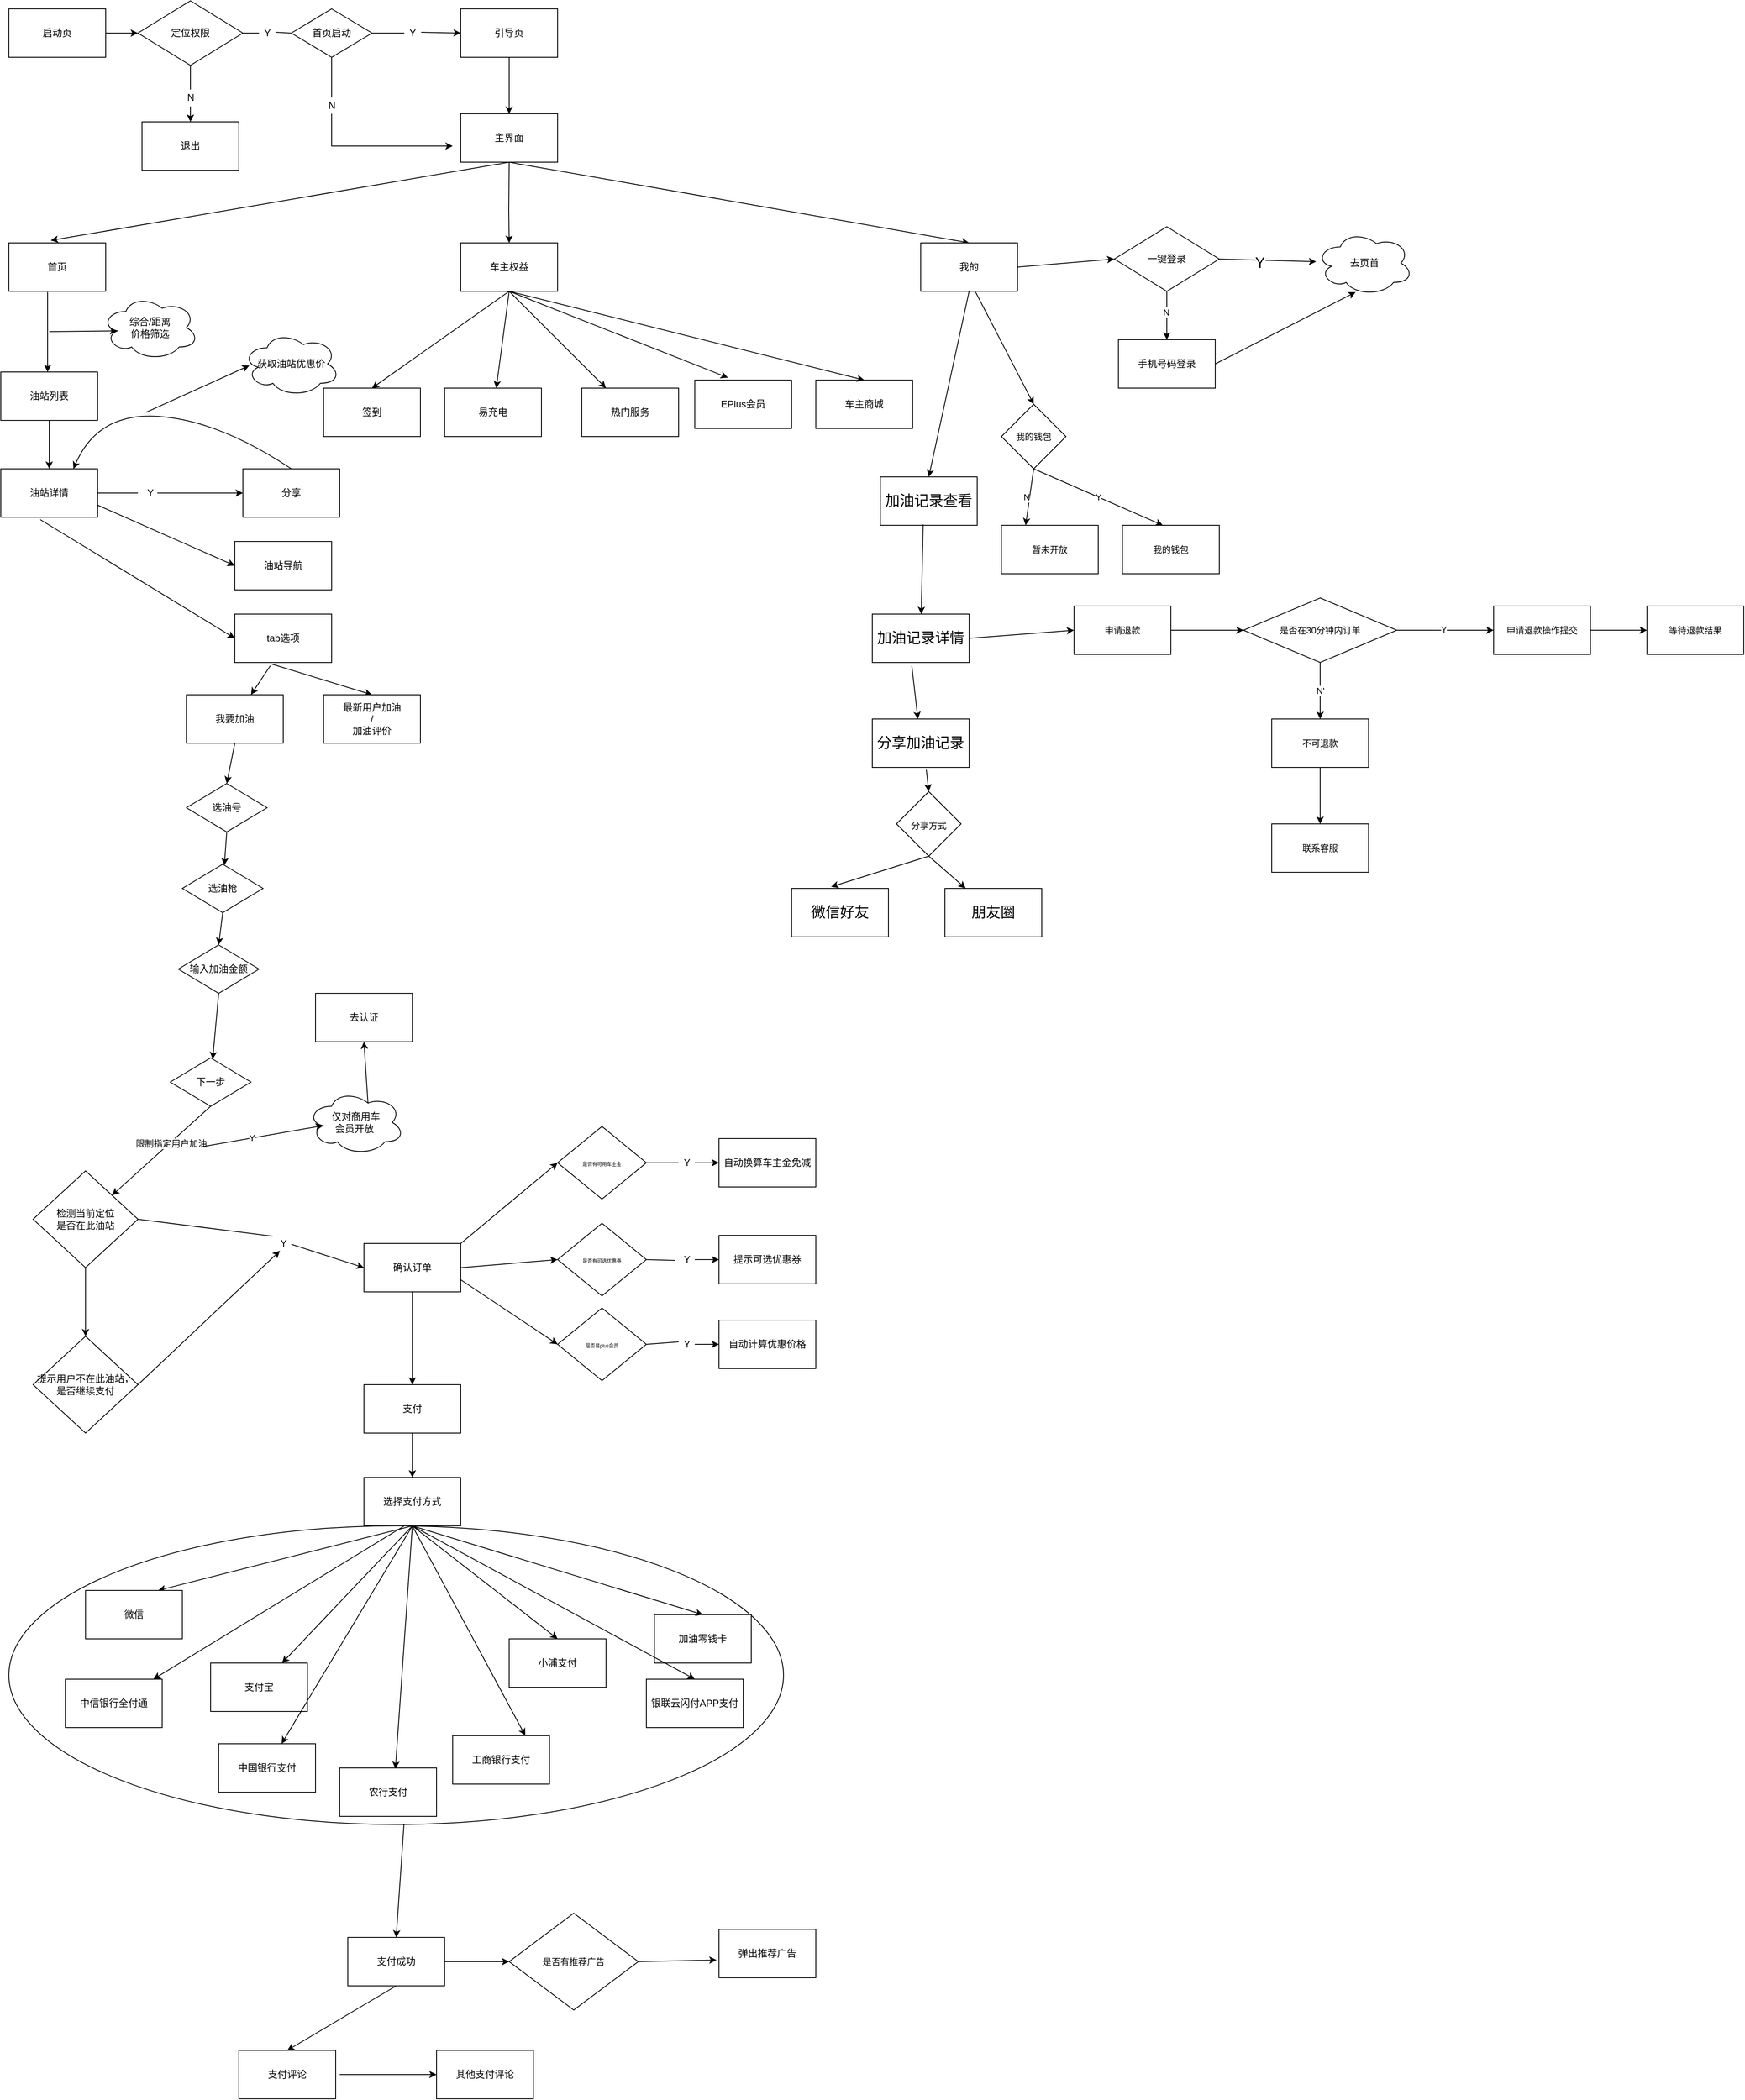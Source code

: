 <mxfile version="16.1.0" type="github">
  <diagram name="Page-1" id="74e2e168-ea6b-b213-b513-2b3c1d86103e">
    <mxGraphModel dx="2526" dy="786" grid="1" gridSize="10" guides="1" tooltips="1" connect="1" arrows="1" fold="1" page="1" pageScale="1" pageWidth="1100" pageHeight="850" background="none" math="0" shadow="0">
      <root>
        <mxCell id="0" />
        <mxCell id="1" parent="0" />
        <mxCell id="fMjQiQRAMIRR55F06jDx-43" value="" style="ellipse;whiteSpace=wrap;html=1;" vertex="1" parent="1">
          <mxGeometry x="-1080" y="1910" width="960" height="370" as="geometry" />
        </mxCell>
        <mxCell id="TzPy7AYL4UuAphbqVqQZ-1" value="&lt;font style=&quot;vertical-align: inherit&quot;&gt;&lt;font style=&quot;vertical-align: inherit&quot;&gt;启动页&lt;/font&gt;&lt;/font&gt;" style="rounded=0;whiteSpace=wrap;html=1;" parent="1" vertex="1">
          <mxGeometry x="-1080" y="30" width="120" height="60" as="geometry" />
        </mxCell>
        <mxCell id="TzPy7AYL4UuAphbqVqQZ-2" value="&lt;font style=&quot;vertical-align: inherit&quot;&gt;&lt;font style=&quot;vertical-align: inherit&quot;&gt;引导页&lt;/font&gt;&lt;/font&gt;" style="rounded=0;whiteSpace=wrap;html=1;" parent="1" vertex="1">
          <mxGeometry x="-520" y="30" width="120" height="60" as="geometry" />
        </mxCell>
        <mxCell id="TzPy7AYL4UuAphbqVqQZ-10" value="定位权限" style="rhombus;whiteSpace=wrap;html=1;" parent="1" vertex="1">
          <mxGeometry x="-920" y="20" width="130" height="80" as="geometry" />
        </mxCell>
        <mxCell id="TzPy7AYL4UuAphbqVqQZ-20" value="" style="endArrow=classic;html=1;rounded=0;exitX=0.5;exitY=1.05;exitDx=0;exitDy=0;exitPerimeter=0;" parent="1" source="TzPy7AYL4UuAphbqVqQZ-49" target="TzPy7AYL4UuAphbqVqQZ-22" edge="1">
          <mxGeometry width="50" height="50" relative="1" as="geometry">
            <mxPoint x="-920" y="170" as="sourcePoint" />
            <mxPoint x="69.5" y="320" as="targetPoint" />
            <Array as="points" />
          </mxGeometry>
        </mxCell>
        <mxCell id="TzPy7AYL4UuAphbqVqQZ-22" value="退出" style="rounded=0;whiteSpace=wrap;html=1;" parent="1" vertex="1">
          <mxGeometry x="-915" y="170" width="120" height="60" as="geometry" />
        </mxCell>
        <mxCell id="TzPy7AYL4UuAphbqVqQZ-29" value="" style="endArrow=classic;html=1;rounded=0;startArrow=none;exitX=1.05;exitY=0.45;exitDx=0;exitDy=0;exitPerimeter=0;entryX=0;entryY=0.5;entryDx=0;entryDy=0;" parent="1" source="TzPy7AYL4UuAphbqVqQZ-27" target="TzPy7AYL4UuAphbqVqQZ-2" edge="1">
          <mxGeometry width="50" height="50" relative="1" as="geometry">
            <mxPoint x="-410" y="60" as="sourcePoint" />
            <mxPoint x="-450" y="59" as="targetPoint" />
          </mxGeometry>
        </mxCell>
        <mxCell id="TzPy7AYL4UuAphbqVqQZ-39" value="" style="endArrow=classic;html=1;rounded=0;entryX=0;entryY=0.5;entryDx=0;entryDy=0;exitX=1;exitY=0.5;exitDx=0;exitDy=0;" parent="1" source="TzPy7AYL4UuAphbqVqQZ-1" target="TzPy7AYL4UuAphbqVqQZ-10" edge="1">
          <mxGeometry width="50" height="50" relative="1" as="geometry">
            <mxPoint x="-970" y="220" as="sourcePoint" />
            <mxPoint x="-920" y="170" as="targetPoint" />
          </mxGeometry>
        </mxCell>
        <mxCell id="TzPy7AYL4UuAphbqVqQZ-27" value="Y" style="text;html=1;align=center;verticalAlign=middle;resizable=0;points=[];autosize=1;strokeColor=none;fillColor=none;" parent="1" vertex="1">
          <mxGeometry x="-590" y="50" width="20" height="20" as="geometry" />
        </mxCell>
        <mxCell id="TzPy7AYL4UuAphbqVqQZ-44" value="Y" style="text;html=1;align=center;verticalAlign=middle;resizable=0;points=[];autosize=1;strokeColor=none;fillColor=none;" parent="1" vertex="1">
          <mxGeometry x="-770" y="50" width="20" height="20" as="geometry" />
        </mxCell>
        <mxCell id="TzPy7AYL4UuAphbqVqQZ-45" value="" style="endArrow=none;html=1;rounded=0;exitX=1;exitY=0.5;exitDx=0;exitDy=0;entryX=0;entryY=0.5;entryDx=0;entryDy=0;entryPerimeter=0;" parent="1" source="TzPy7AYL4UuAphbqVqQZ-10" target="TzPy7AYL4UuAphbqVqQZ-44" edge="1">
          <mxGeometry width="50" height="50" relative="1" as="geometry">
            <mxPoint x="-710" y="210" as="sourcePoint" />
            <mxPoint x="-660" y="160" as="targetPoint" />
          </mxGeometry>
        </mxCell>
        <mxCell id="TzPy7AYL4UuAphbqVqQZ-46" value="" style="endArrow=none;html=1;rounded=0;exitX=1;exitY=0.5;exitDx=0;exitDy=0;" parent="1" source="TzPy7AYL4UuAphbqVqQZ-23" edge="1">
          <mxGeometry width="50" height="50" relative="1" as="geometry">
            <mxPoint x="-550" y="240" as="sourcePoint" />
            <mxPoint x="-590" y="60" as="targetPoint" />
          </mxGeometry>
        </mxCell>
        <mxCell id="TzPy7AYL4UuAphbqVqQZ-23" value="首页启动" style="rhombus;whiteSpace=wrap;html=1;" parent="1" vertex="1">
          <mxGeometry x="-730" y="30" width="100" height="60" as="geometry" />
        </mxCell>
        <mxCell id="TzPy7AYL4UuAphbqVqQZ-47" value="" style="endArrow=none;html=1;rounded=0;startArrow=none;exitX=1.05;exitY=0.45;exitDx=0;exitDy=0;exitPerimeter=0;entryX=0;entryY=0.5;entryDx=0;entryDy=0;" parent="1" source="TzPy7AYL4UuAphbqVqQZ-44" target="TzPy7AYL4UuAphbqVqQZ-23" edge="1">
          <mxGeometry width="50" height="50" relative="1" as="geometry">
            <mxPoint x="-729" y="59" as="sourcePoint" />
            <mxPoint x="-650" y="60" as="targetPoint" />
          </mxGeometry>
        </mxCell>
        <mxCell id="TzPy7AYL4UuAphbqVqQZ-49" value="N" style="text;html=1;align=center;verticalAlign=middle;resizable=0;points=[];autosize=1;strokeColor=none;fillColor=none;" parent="1" vertex="1">
          <mxGeometry x="-865" y="130" width="20" height="20" as="geometry" />
        </mxCell>
        <mxCell id="TzPy7AYL4UuAphbqVqQZ-50" value="" style="endArrow=none;html=1;rounded=0;entryX=0.5;entryY=1;entryDx=0;entryDy=0;" parent="1" target="TzPy7AYL4UuAphbqVqQZ-10" edge="1">
          <mxGeometry width="50" height="50" relative="1" as="geometry">
            <mxPoint x="-855" y="130" as="sourcePoint" />
            <mxPoint x="-690" y="120" as="targetPoint" />
          </mxGeometry>
        </mxCell>
        <mxCell id="TzPy7AYL4UuAphbqVqQZ-52" value="主界面" style="rounded=0;whiteSpace=wrap;html=1;" parent="1" vertex="1">
          <mxGeometry x="-520" y="160" width="120" height="60" as="geometry" />
        </mxCell>
        <mxCell id="TzPy7AYL4UuAphbqVqQZ-53" value="" style="endArrow=classic;html=1;rounded=0;exitX=0.5;exitY=1;exitDx=0;exitDy=0;entryX=0.5;entryY=0;entryDx=0;entryDy=0;" parent="1" source="TzPy7AYL4UuAphbqVqQZ-2" target="TzPy7AYL4UuAphbqVqQZ-52" edge="1">
          <mxGeometry width="50" height="50" relative="1" as="geometry">
            <mxPoint x="-280" y="150" as="sourcePoint" />
            <mxPoint x="-230" y="100" as="targetPoint" />
          </mxGeometry>
        </mxCell>
        <mxCell id="TzPy7AYL4UuAphbqVqQZ-57" value="" style="endArrow=classic;html=1;rounded=0;entryX=0.5;entryY=0;entryDx=0;entryDy=0;exitX=0.5;exitY=1;exitDx=0;exitDy=0;" parent="1" source="TzPy7AYL4UuAphbqVqQZ-52" target="TzPy7AYL4UuAphbqVqQZ-62" edge="1">
          <mxGeometry width="50" height="50" relative="1" as="geometry">
            <mxPoint x="-460" y="240" as="sourcePoint" />
            <mxPoint x="-400" y="320" as="targetPoint" />
          </mxGeometry>
        </mxCell>
        <mxCell id="TzPy7AYL4UuAphbqVqQZ-58" value="" style="endArrow=classic;html=1;rounded=0;entryX=0.5;entryY=0;entryDx=0;entryDy=0;" parent="1" target="TzPy7AYL4UuAphbqVqQZ-61" edge="1">
          <mxGeometry width="50" height="50" relative="1" as="geometry">
            <mxPoint x="-460" y="220" as="sourcePoint" />
            <mxPoint x="-460.5" y="320" as="targetPoint" />
            <Array as="points">
              <mxPoint x="-460.5" y="280" />
            </Array>
          </mxGeometry>
        </mxCell>
        <mxCell id="TzPy7AYL4UuAphbqVqQZ-59" value="" style="endArrow=classic;html=1;rounded=0;exitX=0.5;exitY=1;exitDx=0;exitDy=0;entryX=0.433;entryY=-0.05;entryDx=0;entryDy=0;entryPerimeter=0;" parent="1" source="TzPy7AYL4UuAphbqVqQZ-52" target="TzPy7AYL4UuAphbqVqQZ-60" edge="1">
          <mxGeometry width="50" height="50" relative="1" as="geometry">
            <mxPoint x="-410" y="210" as="sourcePoint" />
            <mxPoint x="-520" y="320" as="targetPoint" />
          </mxGeometry>
        </mxCell>
        <mxCell id="TzPy7AYL4UuAphbqVqQZ-60" value="首页" style="rounded=0;whiteSpace=wrap;html=1;" parent="1" vertex="1">
          <mxGeometry x="-1080" y="320" width="120" height="60" as="geometry" />
        </mxCell>
        <mxCell id="TzPy7AYL4UuAphbqVqQZ-61" value="车主权益" style="rounded=0;whiteSpace=wrap;html=1;" parent="1" vertex="1">
          <mxGeometry x="-520" y="320" width="120" height="60" as="geometry" />
        </mxCell>
        <mxCell id="TzPy7AYL4UuAphbqVqQZ-62" value="我的" style="rounded=0;whiteSpace=wrap;html=1;" parent="1" vertex="1">
          <mxGeometry x="50" y="320" width="120" height="60" as="geometry" />
        </mxCell>
        <mxCell id="TzPy7AYL4UuAphbqVqQZ-64" value="" style="endArrow=classic;html=1;rounded=0;exitX=0.5;exitY=1;exitDx=0;exitDy=0;startArrow=none;" parent="1" source="TzPy7AYL4UuAphbqVqQZ-65" edge="1">
          <mxGeometry width="50" height="50" relative="1" as="geometry">
            <mxPoint x="-650" y="200" as="sourcePoint" />
            <mxPoint x="-530" y="200" as="targetPoint" />
            <Array as="points">
              <mxPoint x="-680" y="200" />
            </Array>
          </mxGeometry>
        </mxCell>
        <mxCell id="TzPy7AYL4UuAphbqVqQZ-65" value="N" style="text;html=1;align=center;verticalAlign=middle;resizable=0;points=[];autosize=1;strokeColor=none;fillColor=none;" parent="1" vertex="1">
          <mxGeometry x="-690" y="140" width="20" height="20" as="geometry" />
        </mxCell>
        <mxCell id="TzPy7AYL4UuAphbqVqQZ-67" value="" style="endArrow=none;html=1;rounded=0;exitX=0.5;exitY=1;exitDx=0;exitDy=0;" parent="1" source="TzPy7AYL4UuAphbqVqQZ-23" edge="1">
          <mxGeometry width="50" height="50" relative="1" as="geometry">
            <mxPoint x="-680" y="90" as="sourcePoint" />
            <mxPoint x="-680" y="140" as="targetPoint" />
            <Array as="points" />
          </mxGeometry>
        </mxCell>
        <mxCell id="MTaYHc9d6E_w-VhPbMXi-15" value="一键登录" style="rhombus;whiteSpace=wrap;html=1;" parent="1" vertex="1">
          <mxGeometry x="290" y="300" width="130" height="80" as="geometry" />
        </mxCell>
        <mxCell id="MTaYHc9d6E_w-VhPbMXi-18" value="" style="endArrow=classic;html=1;rounded=0;exitX=1;exitY=0.5;exitDx=0;exitDy=0;entryX=0;entryY=0.5;entryDx=0;entryDy=0;" parent="1" source="TzPy7AYL4UuAphbqVqQZ-62" target="MTaYHc9d6E_w-VhPbMXi-15" edge="1">
          <mxGeometry width="50" height="50" relative="1" as="geometry">
            <mxPoint x="120" y="450" as="sourcePoint" />
            <mxPoint x="170" y="400" as="targetPoint" />
          </mxGeometry>
        </mxCell>
        <mxCell id="MTaYHc9d6E_w-VhPbMXi-21" value="去页首" style="ellipse;shape=cloud;whiteSpace=wrap;html=1;" parent="1" vertex="1">
          <mxGeometry x="540" y="305" width="120" height="80" as="geometry" />
        </mxCell>
        <mxCell id="MTaYHc9d6E_w-VhPbMXi-23" value="手机号码登录" style="rounded=0;whiteSpace=wrap;html=1;" parent="1" vertex="1">
          <mxGeometry x="295" y="440" width="120" height="60" as="geometry" />
        </mxCell>
        <mxCell id="eYpvQMOPuGCcLAQW_gBX-1" value="" style="endArrow=classic;html=1;rounded=0;exitX=0.4;exitY=1.017;exitDx=0;exitDy=0;exitPerimeter=0;" parent="1" source="TzPy7AYL4UuAphbqVqQZ-60" edge="1">
          <mxGeometry width="50" height="50" relative="1" as="geometry">
            <mxPoint x="-1020" y="460" as="sourcePoint" />
            <mxPoint x="-1032" y="480" as="targetPoint" />
          </mxGeometry>
        </mxCell>
        <mxCell id="eYpvQMOPuGCcLAQW_gBX-2" value="油站列表" style="rounded=0;whiteSpace=wrap;html=1;" parent="1" vertex="1">
          <mxGeometry x="-1090" y="480" width="120" height="60" as="geometry" />
        </mxCell>
        <mxCell id="eYpvQMOPuGCcLAQW_gBX-3" value="" style="endArrow=classic;html=1;rounded=0;entryX=0.16;entryY=0.55;entryDx=0;entryDy=0;entryPerimeter=0;" parent="1" target="eYpvQMOPuGCcLAQW_gBX-4" edge="1">
          <mxGeometry width="50" height="50" relative="1" as="geometry">
            <mxPoint x="-1030" y="430" as="sourcePoint" />
            <mxPoint x="-960" y="430" as="targetPoint" />
          </mxGeometry>
        </mxCell>
        <mxCell id="eYpvQMOPuGCcLAQW_gBX-4" value="综合/距离&lt;br&gt;价格筛选" style="ellipse;shape=cloud;whiteSpace=wrap;html=1;" parent="1" vertex="1">
          <mxGeometry x="-965" y="385" width="120" height="80" as="geometry" />
        </mxCell>
        <mxCell id="eYpvQMOPuGCcLAQW_gBX-5" value="油站详情" style="rounded=0;whiteSpace=wrap;html=1;" parent="1" vertex="1">
          <mxGeometry x="-1090" y="600" width="120" height="60" as="geometry" />
        </mxCell>
        <mxCell id="eYpvQMOPuGCcLAQW_gBX-6" value="" style="endArrow=classic;html=1;rounded=0;exitX=0.5;exitY=1;exitDx=0;exitDy=0;" parent="1" source="eYpvQMOPuGCcLAQW_gBX-2" target="eYpvQMOPuGCcLAQW_gBX-5" edge="1">
          <mxGeometry width="50" height="50" relative="1" as="geometry">
            <mxPoint x="-820" y="580" as="sourcePoint" />
            <mxPoint x="-770" y="530" as="targetPoint" />
          </mxGeometry>
        </mxCell>
        <mxCell id="eYpvQMOPuGCcLAQW_gBX-8" value="分享" style="rounded=0;whiteSpace=wrap;html=1;" parent="1" vertex="1">
          <mxGeometry x="-790" y="600" width="120" height="60" as="geometry" />
        </mxCell>
        <mxCell id="eYpvQMOPuGCcLAQW_gBX-9" value="" style="endArrow=classic;html=1;rounded=0;exitX=0.95;exitY=0.5;exitDx=0;exitDy=0;exitPerimeter=0;entryX=0;entryY=0.5;entryDx=0;entryDy=0;" parent="1" source="eYpvQMOPuGCcLAQW_gBX-10" target="eYpvQMOPuGCcLAQW_gBX-8" edge="1">
          <mxGeometry width="50" height="50" relative="1" as="geometry">
            <mxPoint x="-715" y="630" as="sourcePoint" />
            <mxPoint x="-870" y="630" as="targetPoint" />
            <Array as="points" />
          </mxGeometry>
        </mxCell>
        <mxCell id="eYpvQMOPuGCcLAQW_gBX-10" value="Y" style="text;html=1;align=center;verticalAlign=middle;resizable=0;points=[];autosize=1;strokeColor=none;fillColor=none;" parent="1" vertex="1">
          <mxGeometry x="-915" y="620" width="20" height="20" as="geometry" />
        </mxCell>
        <mxCell id="eYpvQMOPuGCcLAQW_gBX-11" value="" style="endArrow=none;html=1;rounded=0;entryX=1;entryY=0.5;entryDx=0;entryDy=0;exitX=-0.25;exitY=0.5;exitDx=0;exitDy=0;exitPerimeter=0;" parent="1" source="eYpvQMOPuGCcLAQW_gBX-10" target="eYpvQMOPuGCcLAQW_gBX-5" edge="1">
          <mxGeometry width="50" height="50" relative="1" as="geometry">
            <mxPoint x="-930" y="630" as="sourcePoint" />
            <mxPoint x="-650" y="520" as="targetPoint" />
          </mxGeometry>
        </mxCell>
        <mxCell id="eYpvQMOPuGCcLAQW_gBX-12" value="" style="curved=1;endArrow=classic;html=1;rounded=0;exitX=0.5;exitY=0;exitDx=0;exitDy=0;entryX=0.75;entryY=0;entryDx=0;entryDy=0;" parent="1" source="eYpvQMOPuGCcLAQW_gBX-8" target="eYpvQMOPuGCcLAQW_gBX-5" edge="1">
          <mxGeometry width="50" height="50" relative="1" as="geometry">
            <mxPoint x="-480" y="630" as="sourcePoint" />
            <mxPoint x="-980" y="580" as="targetPoint" />
            <Array as="points">
              <mxPoint x="-820" y="540" />
              <mxPoint x="-970" y="530" />
            </Array>
          </mxGeometry>
        </mxCell>
        <mxCell id="eYpvQMOPuGCcLAQW_gBX-14" value="获取油站优惠价" style="ellipse;shape=cloud;whiteSpace=wrap;html=1;" parent="1" vertex="1">
          <mxGeometry x="-790" y="430" width="120" height="80" as="geometry" />
        </mxCell>
        <mxCell id="eYpvQMOPuGCcLAQW_gBX-15" value="" style="endArrow=classic;html=1;rounded=0;entryX=0.067;entryY=0.525;entryDx=0;entryDy=0;entryPerimeter=0;" parent="1" target="eYpvQMOPuGCcLAQW_gBX-14" edge="1">
          <mxGeometry width="50" height="50" relative="1" as="geometry">
            <mxPoint x="-910" y="530" as="sourcePoint" />
            <mxPoint x="-770" y="530" as="targetPoint" />
          </mxGeometry>
        </mxCell>
        <mxCell id="eYpvQMOPuGCcLAQW_gBX-17" value="油站导航" style="rounded=0;whiteSpace=wrap;html=1;" parent="1" vertex="1">
          <mxGeometry x="-800" y="690" width="120" height="60" as="geometry" />
        </mxCell>
        <mxCell id="eYpvQMOPuGCcLAQW_gBX-18" value="" style="endArrow=classic;html=1;rounded=0;exitX=1;exitY=0.75;exitDx=0;exitDy=0;entryX=0;entryY=0.5;entryDx=0;entryDy=0;" parent="1" source="eYpvQMOPuGCcLAQW_gBX-5" target="eYpvQMOPuGCcLAQW_gBX-17" edge="1">
          <mxGeometry width="50" height="50" relative="1" as="geometry">
            <mxPoint x="-480" y="630" as="sourcePoint" />
            <mxPoint x="-430" y="580" as="targetPoint" />
          </mxGeometry>
        </mxCell>
        <mxCell id="eYpvQMOPuGCcLAQW_gBX-19" value="" style="endArrow=classic;html=1;rounded=0;exitX=0.408;exitY=1.05;exitDx=0;exitDy=0;exitPerimeter=0;entryX=0;entryY=0.5;entryDx=0;entryDy=0;" parent="1" source="eYpvQMOPuGCcLAQW_gBX-5" target="eYpvQMOPuGCcLAQW_gBX-21" edge="1">
          <mxGeometry width="50" height="50" relative="1" as="geometry">
            <mxPoint x="-910" y="770" as="sourcePoint" />
            <mxPoint x="-1040" y="750" as="targetPoint" />
          </mxGeometry>
        </mxCell>
        <mxCell id="eYpvQMOPuGCcLAQW_gBX-21" value="tab选项" style="rounded=0;whiteSpace=wrap;html=1;" parent="1" vertex="1">
          <mxGeometry x="-800" y="780" width="120" height="60" as="geometry" />
        </mxCell>
        <mxCell id="eYpvQMOPuGCcLAQW_gBX-22" value="" style="endArrow=classic;html=1;rounded=0;exitX=0.383;exitY=1.033;exitDx=0;exitDy=0;exitPerimeter=0;entryX=0.5;entryY=0;entryDx=0;entryDy=0;" parent="1" source="eYpvQMOPuGCcLAQW_gBX-21" target="eYpvQMOPuGCcLAQW_gBX-23" edge="1">
          <mxGeometry width="50" height="50" relative="1" as="geometry">
            <mxPoint x="-1031.04" y="673" as="sourcePoint" />
            <mxPoint x="-870" y="940" as="targetPoint" />
          </mxGeometry>
        </mxCell>
        <mxCell id="eYpvQMOPuGCcLAQW_gBX-23" value="最新用户加油&lt;br&gt;/&lt;br&gt;加油评价" style="rounded=0;whiteSpace=wrap;html=1;" parent="1" vertex="1">
          <mxGeometry x="-690" y="880" width="120" height="60" as="geometry" />
        </mxCell>
        <mxCell id="eYpvQMOPuGCcLAQW_gBX-24" value="我要加油" style="rounded=0;whiteSpace=wrap;html=1;" parent="1" vertex="1">
          <mxGeometry x="-860" y="880" width="120" height="60" as="geometry" />
        </mxCell>
        <mxCell id="eYpvQMOPuGCcLAQW_gBX-25" value="" style="endArrow=classic;html=1;rounded=0;exitX=0.367;exitY=1.067;exitDx=0;exitDy=0;exitPerimeter=0;" parent="1" source="eYpvQMOPuGCcLAQW_gBX-21" target="eYpvQMOPuGCcLAQW_gBX-24" edge="1">
          <mxGeometry width="50" height="50" relative="1" as="geometry">
            <mxPoint x="-980" y="880" as="sourcePoint" />
            <mxPoint x="-930" y="830" as="targetPoint" />
          </mxGeometry>
        </mxCell>
        <mxCell id="eYpvQMOPuGCcLAQW_gBX-27" value="选油号" style="rhombus;whiteSpace=wrap;html=1;" parent="1" vertex="1">
          <mxGeometry x="-860" y="990" width="100" height="60" as="geometry" />
        </mxCell>
        <mxCell id="eYpvQMOPuGCcLAQW_gBX-28" value="" style="endArrow=classic;html=1;rounded=0;exitX=0.5;exitY=1;exitDx=0;exitDy=0;entryX=0.5;entryY=0;entryDx=0;entryDy=0;" parent="1" source="eYpvQMOPuGCcLAQW_gBX-24" target="eYpvQMOPuGCcLAQW_gBX-27" edge="1">
          <mxGeometry width="50" height="50" relative="1" as="geometry">
            <mxPoint x="-1000" y="1050" as="sourcePoint" />
            <mxPoint x="-950" y="1000" as="targetPoint" />
          </mxGeometry>
        </mxCell>
        <mxCell id="eYpvQMOPuGCcLAQW_gBX-29" value="选油枪" style="rhombus;whiteSpace=wrap;html=1;" parent="1" vertex="1">
          <mxGeometry x="-865" y="1090" width="100" height="60" as="geometry" />
        </mxCell>
        <mxCell id="eYpvQMOPuGCcLAQW_gBX-30" value="" style="endArrow=classic;html=1;rounded=0;exitX=0.5;exitY=1;exitDx=0;exitDy=0;" parent="1" source="eYpvQMOPuGCcLAQW_gBX-27" target="eYpvQMOPuGCcLAQW_gBX-29" edge="1">
          <mxGeometry width="50" height="50" relative="1" as="geometry">
            <mxPoint x="-790" y="950" as="sourcePoint" />
            <mxPoint x="-805" y="1030" as="targetPoint" />
          </mxGeometry>
        </mxCell>
        <mxCell id="eYpvQMOPuGCcLAQW_gBX-31" value="输入加油金额" style="rhombus;whiteSpace=wrap;html=1;" parent="1" vertex="1">
          <mxGeometry x="-870" y="1190" width="100" height="60" as="geometry" />
        </mxCell>
        <mxCell id="eYpvQMOPuGCcLAQW_gBX-32" value="" style="endArrow=classic;html=1;rounded=0;exitX=0.5;exitY=1;exitDx=0;exitDy=0;entryX=0.5;entryY=0;entryDx=0;entryDy=0;" parent="1" source="eYpvQMOPuGCcLAQW_gBX-29" target="eYpvQMOPuGCcLAQW_gBX-31" edge="1">
          <mxGeometry width="50" height="50" relative="1" as="geometry">
            <mxPoint x="-800" y="1060" as="sourcePoint" />
            <mxPoint x="-802.945" y="1101.233" as="targetPoint" />
          </mxGeometry>
        </mxCell>
        <mxCell id="eYpvQMOPuGCcLAQW_gBX-34" value="下一步" style="rhombus;whiteSpace=wrap;html=1;" parent="1" vertex="1">
          <mxGeometry x="-880" y="1330" width="100" height="60" as="geometry" />
        </mxCell>
        <mxCell id="eYpvQMOPuGCcLAQW_gBX-35" value="" style="endArrow=classic;html=1;rounded=0;exitX=0.5;exitY=1;exitDx=0;exitDy=0;" parent="1" source="eYpvQMOPuGCcLAQW_gBX-31" target="eYpvQMOPuGCcLAQW_gBX-34" edge="1">
          <mxGeometry width="50" height="50" relative="1" as="geometry">
            <mxPoint x="-760" y="1330" as="sourcePoint" />
            <mxPoint x="-710" y="1280" as="targetPoint" />
          </mxGeometry>
        </mxCell>
        <mxCell id="eYpvQMOPuGCcLAQW_gBX-39" value="" style="endArrow=classic;html=1;rounded=0;exitX=1;exitY=0.55;exitDx=0;exitDy=0;exitPerimeter=0;entryX=0;entryY=0.5;entryDx=0;entryDy=0;" parent="1" source="eYpvQMOPuGCcLAQW_gBX-40" target="eYpvQMOPuGCcLAQW_gBX-54" edge="1">
          <mxGeometry width="50" height="50" relative="1" as="geometry">
            <mxPoint x="-670" y="1470" as="sourcePoint" />
            <mxPoint x="-650" y="1521" as="targetPoint" />
            <Array as="points" />
          </mxGeometry>
        </mxCell>
        <mxCell id="eYpvQMOPuGCcLAQW_gBX-40" value="Y" style="text;html=1;align=center;verticalAlign=middle;resizable=0;points=[];autosize=1;strokeColor=none;fillColor=none;" parent="1" vertex="1">
          <mxGeometry x="-750" y="1550" width="20" height="20" as="geometry" />
        </mxCell>
        <mxCell id="eYpvQMOPuGCcLAQW_gBX-41" value="" style="endArrow=none;html=1;rounded=0;exitX=-0.15;exitY=0.05;exitDx=0;exitDy=0;exitPerimeter=0;entryX=1;entryY=0.5;entryDx=0;entryDy=0;" parent="1" source="eYpvQMOPuGCcLAQW_gBX-40" target="eYpvQMOPuGCcLAQW_gBX-42" edge="1">
          <mxGeometry width="50" height="50" relative="1" as="geometry">
            <mxPoint x="-545" y="1130" as="sourcePoint" />
            <mxPoint x="-730" y="1410" as="targetPoint" />
          </mxGeometry>
        </mxCell>
        <mxCell id="eYpvQMOPuGCcLAQW_gBX-42" value="检测当前定位&lt;br&gt;是否在此油站" style="rhombus;whiteSpace=wrap;html=1;" parent="1" vertex="1">
          <mxGeometry x="-1050" y="1470" width="130" height="120" as="geometry" />
        </mxCell>
        <mxCell id="eYpvQMOPuGCcLAQW_gBX-43" value="" style="endArrow=classic;html=1;rounded=0;exitX=0.5;exitY=1;exitDx=0;exitDy=0;" parent="1" source="eYpvQMOPuGCcLAQW_gBX-34" target="eYpvQMOPuGCcLAQW_gBX-42" edge="1">
          <mxGeometry width="50" height="50" relative="1" as="geometry">
            <mxPoint x="-810" y="1260" as="sourcePoint" />
            <mxPoint x="-817.414" y="1341.552" as="targetPoint" />
          </mxGeometry>
        </mxCell>
        <mxCell id="fMjQiQRAMIRR55F06jDx-3" value="限制指定用户加油" style="edgeLabel;html=1;align=center;verticalAlign=middle;resizable=0;points=[];" vertex="1" connectable="0" parent="eYpvQMOPuGCcLAQW_gBX-43">
          <mxGeometry x="-0.183" y="1" relative="1" as="geometry">
            <mxPoint as="offset" />
          </mxGeometry>
        </mxCell>
        <mxCell id="eYpvQMOPuGCcLAQW_gBX-45" value="" style="endArrow=classic;html=1;rounded=0;exitX=0.5;exitY=1;exitDx=0;exitDy=0;entryX=0.5;entryY=0;entryDx=0;entryDy=0;" parent="1" source="eYpvQMOPuGCcLAQW_gBX-42" target="eYpvQMOPuGCcLAQW_gBX-76" edge="1">
          <mxGeometry width="50" height="50" relative="1" as="geometry">
            <mxPoint x="-720" y="1630" as="sourcePoint" />
            <mxPoint x="-1026.25" y="1810" as="targetPoint" />
          </mxGeometry>
        </mxCell>
        <mxCell id="eYpvQMOPuGCcLAQW_gBX-54" value="确认订单" style="rounded=0;whiteSpace=wrap;html=1;" parent="1" vertex="1">
          <mxGeometry x="-640" y="1560" width="120" height="60" as="geometry" />
        </mxCell>
        <mxCell id="eYpvQMOPuGCcLAQW_gBX-57" value="自动换算车主金免减" style="rounded=0;whiteSpace=wrap;html=1;" parent="1" vertex="1">
          <mxGeometry x="-200" y="1430" width="120" height="60" as="geometry" />
        </mxCell>
        <mxCell id="eYpvQMOPuGCcLAQW_gBX-59" value="" style="endArrow=classic;html=1;rounded=0;entryX=0;entryY=0.5;entryDx=0;entryDy=0;" parent="1" source="eYpvQMOPuGCcLAQW_gBX-60" target="eYpvQMOPuGCcLAQW_gBX-57" edge="1">
          <mxGeometry width="50" height="50" relative="1" as="geometry">
            <mxPoint x="-320" y="1490" as="sourcePoint" />
            <mxPoint x="-330" y="1580" as="targetPoint" />
            <Array as="points" />
          </mxGeometry>
        </mxCell>
        <mxCell id="eYpvQMOPuGCcLAQW_gBX-60" value="Y" style="text;html=1;align=center;verticalAlign=middle;resizable=0;points=[];autosize=1;strokeColor=none;fillColor=none;" parent="1" vertex="1">
          <mxGeometry x="-250" y="1450" width="20" height="20" as="geometry" />
        </mxCell>
        <mxCell id="eYpvQMOPuGCcLAQW_gBX-61" value="" style="endArrow=none;html=1;rounded=0;entryX=1;entryY=0.5;entryDx=0;entryDy=0;exitX=0;exitY=0.5;exitDx=0;exitDy=0;exitPerimeter=0;" parent="1" source="eYpvQMOPuGCcLAQW_gBX-60" target="eYpvQMOPuGCcLAQW_gBX-62" edge="1">
          <mxGeometry width="50" height="50" relative="1" as="geometry">
            <mxPoint x="-320" y="1515" as="sourcePoint" />
            <mxPoint x="-520" y="1580" as="targetPoint" />
          </mxGeometry>
        </mxCell>
        <mxCell id="eYpvQMOPuGCcLAQW_gBX-62" value="&lt;font style=&quot;font-size: 6px&quot;&gt;是否有可用车主金&lt;/font&gt;" style="rhombus;whiteSpace=wrap;html=1;" parent="1" vertex="1">
          <mxGeometry x="-400" y="1415" width="110" height="90" as="geometry" />
        </mxCell>
        <mxCell id="eYpvQMOPuGCcLAQW_gBX-63" value="" style="endArrow=classic;html=1;rounded=0;exitX=1;exitY=0;exitDx=0;exitDy=0;entryX=0;entryY=0.5;entryDx=0;entryDy=0;" parent="1" source="eYpvQMOPuGCcLAQW_gBX-54" target="eYpvQMOPuGCcLAQW_gBX-62" edge="1">
          <mxGeometry width="50" height="50" relative="1" as="geometry">
            <mxPoint x="-650" y="1520" as="sourcePoint" />
            <mxPoint x="-600" y="1470" as="targetPoint" />
          </mxGeometry>
        </mxCell>
        <mxCell id="eYpvQMOPuGCcLAQW_gBX-64" value="" style="endArrow=classic;html=1;rounded=0;fontFamily=Helvetica;fontSize=8;exitX=1;exitY=0.5;exitDx=0;exitDy=0;entryX=0;entryY=0.5;entryDx=0;entryDy=0;" parent="1" source="eYpvQMOPuGCcLAQW_gBX-54" target="eYpvQMOPuGCcLAQW_gBX-65" edge="1">
          <mxGeometry width="50" height="50" relative="1" as="geometry">
            <mxPoint x="-320" y="1650" as="sourcePoint" />
            <mxPoint x="-450" y="1590" as="targetPoint" />
          </mxGeometry>
        </mxCell>
        <mxCell id="eYpvQMOPuGCcLAQW_gBX-65" value="&lt;span style=&quot;font-size: 6px&quot;&gt;是否有可选优惠券&lt;/span&gt;" style="rhombus;whiteSpace=wrap;html=1;" parent="1" vertex="1">
          <mxGeometry x="-400" y="1535" width="110" height="90" as="geometry" />
        </mxCell>
        <mxCell id="eYpvQMOPuGCcLAQW_gBX-66" value="" style="endArrow=classic;html=1;rounded=0;entryX=0;entryY=0.5;entryDx=0;entryDy=0;" parent="1" source="eYpvQMOPuGCcLAQW_gBX-67" target="eYpvQMOPuGCcLAQW_gBX-69" edge="1">
          <mxGeometry width="50" height="50" relative="1" as="geometry">
            <mxPoint x="-210" y="1589.5" as="sourcePoint" />
            <mxPoint x="-130" y="1589.5" as="targetPoint" />
            <Array as="points" />
          </mxGeometry>
        </mxCell>
        <mxCell id="eYpvQMOPuGCcLAQW_gBX-67" value="Y" style="text;html=1;align=center;verticalAlign=middle;resizable=0;points=[];autosize=1;strokeColor=none;fillColor=none;" parent="1" vertex="1">
          <mxGeometry x="-250" y="1570" width="20" height="20" as="geometry" />
        </mxCell>
        <mxCell id="eYpvQMOPuGCcLAQW_gBX-68" value="" style="endArrow=none;html=1;rounded=0;entryX=1;entryY=0.5;entryDx=0;entryDy=0;exitX=-0.2;exitY=0.55;exitDx=0;exitDy=0;exitPerimeter=0;" parent="1" source="eYpvQMOPuGCcLAQW_gBX-67" target="eYpvQMOPuGCcLAQW_gBX-65" edge="1">
          <mxGeometry width="50" height="50" relative="1" as="geometry">
            <mxPoint x="-290" y="1590" as="sourcePoint" />
            <mxPoint x="-310" y="1560" as="targetPoint" />
          </mxGeometry>
        </mxCell>
        <mxCell id="eYpvQMOPuGCcLAQW_gBX-69" value="提示可选优惠券" style="rounded=0;whiteSpace=wrap;html=1;" parent="1" vertex="1">
          <mxGeometry x="-200" y="1550" width="120" height="60" as="geometry" />
        </mxCell>
        <mxCell id="eYpvQMOPuGCcLAQW_gBX-70" value="&lt;span style=&quot;font-size: 6px&quot;&gt;是否易plus会员&lt;/span&gt;" style="rhombus;whiteSpace=wrap;html=1;" parent="1" vertex="1">
          <mxGeometry x="-400" y="1640" width="110" height="90" as="geometry" />
        </mxCell>
        <mxCell id="eYpvQMOPuGCcLAQW_gBX-71" value="" style="endArrow=classic;html=1;rounded=0;fontFamily=Helvetica;fontSize=8;exitX=1;exitY=0.75;exitDx=0;exitDy=0;entryX=0;entryY=0.5;entryDx=0;entryDy=0;" parent="1" source="eYpvQMOPuGCcLAQW_gBX-54" target="eYpvQMOPuGCcLAQW_gBX-70" edge="1">
          <mxGeometry width="50" height="50" relative="1" as="geometry">
            <mxPoint x="-470" y="1630" as="sourcePoint" />
            <mxPoint x="-400" y="1630" as="targetPoint" />
          </mxGeometry>
        </mxCell>
        <mxCell id="eYpvQMOPuGCcLAQW_gBX-72" value="自动计算优惠价格" style="rounded=0;whiteSpace=wrap;html=1;" parent="1" vertex="1">
          <mxGeometry x="-200" y="1655" width="120" height="60" as="geometry" />
        </mxCell>
        <mxCell id="eYpvQMOPuGCcLAQW_gBX-73" value="" style="endArrow=classic;html=1;rounded=0;entryX=0;entryY=0.5;entryDx=0;entryDy=0;" parent="1" source="eYpvQMOPuGCcLAQW_gBX-74" target="eYpvQMOPuGCcLAQW_gBX-72" edge="1">
          <mxGeometry width="50" height="50" relative="1" as="geometry">
            <mxPoint x="-390" y="1840" as="sourcePoint" />
            <mxPoint x="-260" y="1810" as="targetPoint" />
            <Array as="points" />
          </mxGeometry>
        </mxCell>
        <mxCell id="eYpvQMOPuGCcLAQW_gBX-74" value="Y" style="text;html=1;align=center;verticalAlign=middle;resizable=0;points=[];autosize=1;strokeColor=none;fillColor=none;" parent="1" vertex="1">
          <mxGeometry x="-250" y="1675" width="20" height="20" as="geometry" />
        </mxCell>
        <mxCell id="eYpvQMOPuGCcLAQW_gBX-75" value="" style="endArrow=none;html=1;rounded=0;entryX=1;entryY=0.5;entryDx=0;entryDy=0;exitX=0;exitY=0.35;exitDx=0;exitDy=0;exitPerimeter=0;" parent="1" source="eYpvQMOPuGCcLAQW_gBX-74" target="eYpvQMOPuGCcLAQW_gBX-70" edge="1">
          <mxGeometry width="50" height="50" relative="1" as="geometry">
            <mxPoint x="-390" y="1865" as="sourcePoint" />
            <mxPoint x="-360" y="1810" as="targetPoint" />
          </mxGeometry>
        </mxCell>
        <mxCell id="eYpvQMOPuGCcLAQW_gBX-76" value="提示用户不在此油站，是否继续支付" style="rhombus;whiteSpace=wrap;html=1;" parent="1" vertex="1">
          <mxGeometry x="-1050" y="1675" width="130" height="120" as="geometry" />
        </mxCell>
        <mxCell id="eYpvQMOPuGCcLAQW_gBX-77" value="" style="endArrow=classic;html=1;rounded=0;fontFamily=Helvetica;fontSize=8;exitX=1;exitY=0.5;exitDx=0;exitDy=0;entryX=0.3;entryY=0.95;entryDx=0;entryDy=0;entryPerimeter=0;" parent="1" source="eYpvQMOPuGCcLAQW_gBX-76" target="eYpvQMOPuGCcLAQW_gBX-40" edge="1">
          <mxGeometry width="50" height="50" relative="1" as="geometry">
            <mxPoint x="-710" y="1800" as="sourcePoint" />
            <mxPoint x="-660" y="1750" as="targetPoint" />
          </mxGeometry>
        </mxCell>
        <mxCell id="fMjQiQRAMIRR55F06jDx-12" value="" style="endArrow=classic;html=1;rounded=0;entryX=0.16;entryY=0.55;entryDx=0;entryDy=0;entryPerimeter=0;" edge="1" parent="1" target="fMjQiQRAMIRR55F06jDx-15">
          <mxGeometry width="50" height="50" relative="1" as="geometry">
            <mxPoint x="-840" y="1440" as="sourcePoint" />
            <mxPoint x="-710" y="1420" as="targetPoint" />
          </mxGeometry>
        </mxCell>
        <mxCell id="fMjQiQRAMIRR55F06jDx-13" value="Y" style="edgeLabel;html=1;align=center;verticalAlign=middle;resizable=0;points=[];" vertex="1" connectable="0" parent="fMjQiQRAMIRR55F06jDx-12">
          <mxGeometry x="-0.183" y="1" relative="1" as="geometry">
            <mxPoint as="offset" />
          </mxGeometry>
        </mxCell>
        <mxCell id="fMjQiQRAMIRR55F06jDx-15" value="仅对商用车&lt;br&gt;会员开放&amp;nbsp;" style="ellipse;shape=cloud;whiteSpace=wrap;html=1;" vertex="1" parent="1">
          <mxGeometry x="-710" y="1370" width="120" height="80" as="geometry" />
        </mxCell>
        <mxCell id="fMjQiQRAMIRR55F06jDx-17" value="" style="endArrow=classic;html=1;rounded=0;exitX=0.625;exitY=0.2;exitDx=0;exitDy=0;exitPerimeter=0;entryX=0.5;entryY=1;entryDx=0;entryDy=0;" edge="1" parent="1" source="fMjQiQRAMIRR55F06jDx-15" target="fMjQiQRAMIRR55F06jDx-18">
          <mxGeometry width="50" height="50" relative="1" as="geometry">
            <mxPoint x="-550" y="1420" as="sourcePoint" />
            <mxPoint x="-500" y="1370" as="targetPoint" />
          </mxGeometry>
        </mxCell>
        <mxCell id="fMjQiQRAMIRR55F06jDx-18" value="去认证" style="rounded=0;whiteSpace=wrap;html=1;" vertex="1" parent="1">
          <mxGeometry x="-700" y="1250" width="120" height="60" as="geometry" />
        </mxCell>
        <mxCell id="fMjQiQRAMIRR55F06jDx-19" value="" style="endArrow=classic;html=1;rounded=0;exitX=0.5;exitY=1;exitDx=0;exitDy=0;entryX=0.5;entryY=0;entryDx=0;entryDy=0;" edge="1" parent="1" source="eYpvQMOPuGCcLAQW_gBX-54" target="fMjQiQRAMIRR55F06jDx-20">
          <mxGeometry width="50" height="50" relative="1" as="geometry">
            <mxPoint x="-540" y="1830" as="sourcePoint" />
            <mxPoint x="-580" y="1730" as="targetPoint" />
          </mxGeometry>
        </mxCell>
        <mxCell id="fMjQiQRAMIRR55F06jDx-20" value="支付" style="rounded=0;whiteSpace=wrap;html=1;" vertex="1" parent="1">
          <mxGeometry x="-640" y="1735" width="120" height="60" as="geometry" />
        </mxCell>
        <mxCell id="fMjQiQRAMIRR55F06jDx-22" value="选择支付方式" style="rounded=0;whiteSpace=wrap;html=1;" vertex="1" parent="1">
          <mxGeometry x="-640" y="1850" width="120" height="60" as="geometry" />
        </mxCell>
        <mxCell id="fMjQiQRAMIRR55F06jDx-23" value="" style="endArrow=classic;html=1;rounded=0;exitX=0.5;exitY=1;exitDx=0;exitDy=0;entryX=0.5;entryY=0;entryDx=0;entryDy=0;" edge="1" parent="1" source="fMjQiQRAMIRR55F06jDx-20" target="fMjQiQRAMIRR55F06jDx-22">
          <mxGeometry width="50" height="50" relative="1" as="geometry">
            <mxPoint x="-580" y="1870" as="sourcePoint" />
            <mxPoint x="-530" y="1820" as="targetPoint" />
          </mxGeometry>
        </mxCell>
        <mxCell id="fMjQiQRAMIRR55F06jDx-24" value="" style="endArrow=classic;html=1;rounded=0;exitX=0.5;exitY=1;exitDx=0;exitDy=0;entryX=0.75;entryY=0;entryDx=0;entryDy=0;" edge="1" parent="1" source="fMjQiQRAMIRR55F06jDx-22" target="fMjQiQRAMIRR55F06jDx-25">
          <mxGeometry width="50" height="50" relative="1" as="geometry">
            <mxPoint x="-540" y="2000" as="sourcePoint" />
            <mxPoint x="-680" y="2010" as="targetPoint" />
          </mxGeometry>
        </mxCell>
        <mxCell id="fMjQiQRAMIRR55F06jDx-25" value="微信" style="rounded=0;whiteSpace=wrap;html=1;" vertex="1" parent="1">
          <mxGeometry x="-985" y="1990" width="120" height="60" as="geometry" />
        </mxCell>
        <mxCell id="fMjQiQRAMIRR55F06jDx-26" value="支付宝" style="rounded=0;whiteSpace=wrap;html=1;" vertex="1" parent="1">
          <mxGeometry x="-830" y="2080" width="120" height="60" as="geometry" />
        </mxCell>
        <mxCell id="fMjQiQRAMIRR55F06jDx-27" value="中信银行全付通" style="rounded=0;whiteSpace=wrap;html=1;" vertex="1" parent="1">
          <mxGeometry x="-1010" y="2100" width="120" height="60" as="geometry" />
        </mxCell>
        <mxCell id="fMjQiQRAMIRR55F06jDx-28" value="农行支付" style="rounded=0;whiteSpace=wrap;html=1;" vertex="1" parent="1">
          <mxGeometry x="-670" y="2210" width="120" height="60" as="geometry" />
        </mxCell>
        <mxCell id="fMjQiQRAMIRR55F06jDx-29" value="中国银行支付" style="rounded=0;whiteSpace=wrap;html=1;" vertex="1" parent="1">
          <mxGeometry x="-820" y="2180" width="120" height="60" as="geometry" />
        </mxCell>
        <mxCell id="fMjQiQRAMIRR55F06jDx-30" value="小浦支付" style="rounded=0;whiteSpace=wrap;html=1;" vertex="1" parent="1">
          <mxGeometry x="-460" y="2050" width="120" height="60" as="geometry" />
        </mxCell>
        <mxCell id="fMjQiQRAMIRR55F06jDx-31" value="加油零钱卡" style="rounded=0;whiteSpace=wrap;html=1;" vertex="1" parent="1">
          <mxGeometry x="-280" y="2020" width="120" height="60" as="geometry" />
        </mxCell>
        <mxCell id="fMjQiQRAMIRR55F06jDx-32" value="工商银行支付" style="rounded=0;whiteSpace=wrap;html=1;" vertex="1" parent="1">
          <mxGeometry x="-530" y="2170" width="120" height="60" as="geometry" />
        </mxCell>
        <mxCell id="fMjQiQRAMIRR55F06jDx-33" value="银联云闪付APP支付" style="rounded=0;whiteSpace=wrap;html=1;" vertex="1" parent="1">
          <mxGeometry x="-290" y="2100" width="120" height="60" as="geometry" />
        </mxCell>
        <mxCell id="fMjQiQRAMIRR55F06jDx-34" value="" style="endArrow=classic;html=1;rounded=0;exitX=0.5;exitY=1;exitDx=0;exitDy=0;" edge="1" parent="1" source="fMjQiQRAMIRR55F06jDx-22" target="fMjQiQRAMIRR55F06jDx-26">
          <mxGeometry width="50" height="50" relative="1" as="geometry">
            <mxPoint x="-1040" y="1920" as="sourcePoint" />
            <mxPoint x="-990" y="1870" as="targetPoint" />
          </mxGeometry>
        </mxCell>
        <mxCell id="fMjQiQRAMIRR55F06jDx-35" value="" style="endArrow=classic;html=1;rounded=0;entryX=0.575;entryY=0.017;entryDx=0;entryDy=0;entryPerimeter=0;" edge="1" parent="1" target="fMjQiQRAMIRR55F06jDx-28">
          <mxGeometry width="50" height="50" relative="1" as="geometry">
            <mxPoint x="-580" y="1910" as="sourcePoint" />
            <mxPoint x="-310" y="1910" as="targetPoint" />
          </mxGeometry>
        </mxCell>
        <mxCell id="fMjQiQRAMIRR55F06jDx-36" value="" style="endArrow=classic;html=1;rounded=0;exitX=0.5;exitY=1;exitDx=0;exitDy=0;entryX=0.5;entryY=0;entryDx=0;entryDy=0;" edge="1" parent="1" source="fMjQiQRAMIRR55F06jDx-22" target="fMjQiQRAMIRR55F06jDx-30">
          <mxGeometry width="50" height="50" relative="1" as="geometry">
            <mxPoint x="-410" y="1890" as="sourcePoint" />
            <mxPoint x="-360" y="1840" as="targetPoint" />
          </mxGeometry>
        </mxCell>
        <mxCell id="fMjQiQRAMIRR55F06jDx-37" value="" style="endArrow=classic;html=1;rounded=0;entryX=0.5;entryY=0;entryDx=0;entryDy=0;" edge="1" parent="1" target="fMjQiQRAMIRR55F06jDx-31">
          <mxGeometry width="50" height="50" relative="1" as="geometry">
            <mxPoint x="-580" y="1910" as="sourcePoint" />
            <mxPoint x="-380" y="1870" as="targetPoint" />
          </mxGeometry>
        </mxCell>
        <mxCell id="fMjQiQRAMIRR55F06jDx-38" value="" style="endArrow=classic;html=1;rounded=0;" edge="1" parent="1" target="fMjQiQRAMIRR55F06jDx-27">
          <mxGeometry width="50" height="50" relative="1" as="geometry">
            <mxPoint x="-590" y="1910" as="sourcePoint" />
            <mxPoint x="-560" y="2020" as="targetPoint" />
          </mxGeometry>
        </mxCell>
        <mxCell id="fMjQiQRAMIRR55F06jDx-39" value="" style="endArrow=classic;html=1;rounded=0;" edge="1" parent="1" target="fMjQiQRAMIRR55F06jDx-29">
          <mxGeometry width="50" height="50" relative="1" as="geometry">
            <mxPoint x="-580" y="1910" as="sourcePoint" />
            <mxPoint x="-490" y="2020" as="targetPoint" />
          </mxGeometry>
        </mxCell>
        <mxCell id="fMjQiQRAMIRR55F06jDx-40" value="" style="endArrow=classic;html=1;rounded=0;entryX=0.75;entryY=0;entryDx=0;entryDy=0;" edge="1" parent="1" target="fMjQiQRAMIRR55F06jDx-32">
          <mxGeometry width="50" height="50" relative="1" as="geometry">
            <mxPoint x="-580" y="1910" as="sourcePoint" />
            <mxPoint x="-320" y="1850" as="targetPoint" />
          </mxGeometry>
        </mxCell>
        <mxCell id="fMjQiQRAMIRR55F06jDx-41" value="" style="endArrow=classic;html=1;rounded=0;entryX=0.5;entryY=0;entryDx=0;entryDy=0;" edge="1" parent="1" target="fMjQiQRAMIRR55F06jDx-33">
          <mxGeometry width="50" height="50" relative="1" as="geometry">
            <mxPoint x="-580" y="1910" as="sourcePoint" />
            <mxPoint x="-310" y="1850" as="targetPoint" />
          </mxGeometry>
        </mxCell>
        <mxCell id="fMjQiQRAMIRR55F06jDx-45" value="" style="endArrow=classic;html=1;rounded=0;exitX=0.51;exitY=1;exitDx=0;exitDy=0;exitPerimeter=0;" edge="1" parent="1" source="fMjQiQRAMIRR55F06jDx-43">
          <mxGeometry width="50" height="50" relative="1" as="geometry">
            <mxPoint x="-570" y="2420" as="sourcePoint" />
            <mxPoint x="-600" y="2420" as="targetPoint" />
          </mxGeometry>
        </mxCell>
        <mxCell id="fMjQiQRAMIRR55F06jDx-46" value="支付成功&lt;br&gt;" style="rounded=0;whiteSpace=wrap;html=1;" vertex="1" parent="1">
          <mxGeometry x="-660" y="2420" width="120" height="60" as="geometry" />
        </mxCell>
        <mxCell id="fMjQiQRAMIRR55F06jDx-47" value="" style="endArrow=classic;html=1;rounded=0;exitX=0.5;exitY=1;exitDx=0;exitDy=0;entryX=0.5;entryY=0;entryDx=0;entryDy=0;" edge="1" parent="1" source="fMjQiQRAMIRR55F06jDx-46" target="fMjQiQRAMIRR55F06jDx-48">
          <mxGeometry width="50" height="50" relative="1" as="geometry">
            <mxPoint x="-830" y="2500" as="sourcePoint" />
            <mxPoint x="-740" y="2530" as="targetPoint" />
          </mxGeometry>
        </mxCell>
        <mxCell id="fMjQiQRAMIRR55F06jDx-48" value="支付评论" style="rounded=0;whiteSpace=wrap;html=1;" vertex="1" parent="1">
          <mxGeometry x="-795" y="2560" width="120" height="60" as="geometry" />
        </mxCell>
        <mxCell id="fMjQiQRAMIRR55F06jDx-49" value="" style="endArrow=classic;html=1;rounded=0;" edge="1" parent="1">
          <mxGeometry width="50" height="50" relative="1" as="geometry">
            <mxPoint x="-670" y="2590" as="sourcePoint" />
            <mxPoint x="-550" y="2590" as="targetPoint" />
          </mxGeometry>
        </mxCell>
        <mxCell id="fMjQiQRAMIRR55F06jDx-50" value="其他支付评论" style="rounded=0;whiteSpace=wrap;html=1;" vertex="1" parent="1">
          <mxGeometry x="-550" y="2560" width="120" height="60" as="geometry" />
        </mxCell>
        <mxCell id="fMjQiQRAMIRR55F06jDx-51" value="" style="endArrow=classic;html=1;rounded=0;entryX=0;entryY=0.5;entryDx=0;entryDy=0;" edge="1" parent="1" source="fMjQiQRAMIRR55F06jDx-46" target="fMjQiQRAMIRR55F06jDx-52">
          <mxGeometry width="50" height="50" relative="1" as="geometry">
            <mxPoint x="-390" y="2470" as="sourcePoint" />
            <mxPoint x="-330" y="2450" as="targetPoint" />
          </mxGeometry>
        </mxCell>
        <mxCell id="fMjQiQRAMIRR55F06jDx-52" value="&lt;span style=&quot;font-size: 11px ; background-color: rgb(255 , 255 , 255)&quot;&gt;是否有推荐广告&lt;/span&gt;" style="rhombus;whiteSpace=wrap;html=1;" vertex="1" parent="1">
          <mxGeometry x="-460" y="2390" width="160" height="120" as="geometry" />
        </mxCell>
        <mxCell id="fMjQiQRAMIRR55F06jDx-53" value="弹出推荐广告" style="rounded=0;whiteSpace=wrap;html=1;" vertex="1" parent="1">
          <mxGeometry x="-200" y="2410" width="120" height="60" as="geometry" />
        </mxCell>
        <mxCell id="fMjQiQRAMIRR55F06jDx-54" value="" style="endArrow=classic;html=1;rounded=0;exitX=1;exitY=0.5;exitDx=0;exitDy=0;entryX=-0.025;entryY=0.633;entryDx=0;entryDy=0;entryPerimeter=0;" edge="1" parent="1" source="fMjQiQRAMIRR55F06jDx-52" target="fMjQiQRAMIRR55F06jDx-53">
          <mxGeometry width="50" height="50" relative="1" as="geometry">
            <mxPoint x="-250" y="2560" as="sourcePoint" />
            <mxPoint x="-200" y="2510" as="targetPoint" />
          </mxGeometry>
        </mxCell>
        <mxCell id="fMjQiQRAMIRR55F06jDx-55" value="" style="endArrow=classic;html=1;rounded=0;exitX=0.5;exitY=1;exitDx=0;exitDy=0;entryX=0.5;entryY=0;entryDx=0;entryDy=0;" edge="1" parent="1" source="TzPy7AYL4UuAphbqVqQZ-61" target="fMjQiQRAMIRR55F06jDx-56">
          <mxGeometry width="50" height="50" relative="1" as="geometry">
            <mxPoint x="-200" y="630" as="sourcePoint" />
            <mxPoint x="-520" y="490" as="targetPoint" />
          </mxGeometry>
        </mxCell>
        <mxCell id="fMjQiQRAMIRR55F06jDx-56" value="签到" style="rounded=0;whiteSpace=wrap;html=1;" vertex="1" parent="1">
          <mxGeometry x="-690" y="500" width="120" height="60" as="geometry" />
        </mxCell>
        <mxCell id="fMjQiQRAMIRR55F06jDx-58" value="热门服务" style="rounded=0;whiteSpace=wrap;html=1;" vertex="1" parent="1">
          <mxGeometry x="-370" y="500" width="120" height="60" as="geometry" />
        </mxCell>
        <mxCell id="fMjQiQRAMIRR55F06jDx-59" value="" style="endArrow=classic;html=1;rounded=0;exitX=0.5;exitY=1;exitDx=0;exitDy=0;" edge="1" parent="1" source="TzPy7AYL4UuAphbqVqQZ-61" target="fMjQiQRAMIRR55F06jDx-58">
          <mxGeometry width="50" height="50" relative="1" as="geometry">
            <mxPoint x="-350" y="470" as="sourcePoint" />
            <mxPoint x="-300" y="420" as="targetPoint" />
          </mxGeometry>
        </mxCell>
        <mxCell id="fMjQiQRAMIRR55F06jDx-60" value="EPlus会员" style="rounded=0;whiteSpace=wrap;html=1;" vertex="1" parent="1">
          <mxGeometry x="-230" y="490" width="120" height="60" as="geometry" />
        </mxCell>
        <mxCell id="fMjQiQRAMIRR55F06jDx-61" value="" style="endArrow=classic;html=1;rounded=0;entryX=0.342;entryY=-0.05;entryDx=0;entryDy=0;entryPerimeter=0;" edge="1" parent="1" target="fMjQiQRAMIRR55F06jDx-60">
          <mxGeometry width="50" height="50" relative="1" as="geometry">
            <mxPoint x="-460" y="380" as="sourcePoint" />
            <mxPoint x="-300" y="420" as="targetPoint" />
          </mxGeometry>
        </mxCell>
        <mxCell id="fMjQiQRAMIRR55F06jDx-62" value="车主商城" style="rounded=0;whiteSpace=wrap;html=1;" vertex="1" parent="1">
          <mxGeometry x="-80" y="490" width="120" height="60" as="geometry" />
        </mxCell>
        <mxCell id="fMjQiQRAMIRR55F06jDx-63" value="" style="endArrow=classic;html=1;rounded=0;entryX=0.5;entryY=0;entryDx=0;entryDy=0;" edge="1" parent="1" target="fMjQiQRAMIRR55F06jDx-62">
          <mxGeometry width="50" height="50" relative="1" as="geometry">
            <mxPoint x="-460" y="380" as="sourcePoint" />
            <mxPoint x="-70" y="430" as="targetPoint" />
          </mxGeometry>
        </mxCell>
        <mxCell id="fMjQiQRAMIRR55F06jDx-64" value="" style="endArrow=classic;html=1;rounded=0;" edge="1" parent="1" target="fMjQiQRAMIRR55F06jDx-65">
          <mxGeometry width="50" height="50" relative="1" as="geometry">
            <mxPoint x="-460" y="380" as="sourcePoint" />
            <mxPoint x="-510" y="550" as="targetPoint" />
          </mxGeometry>
        </mxCell>
        <mxCell id="fMjQiQRAMIRR55F06jDx-65" value="易充电" style="rounded=0;whiteSpace=wrap;html=1;" vertex="1" parent="1">
          <mxGeometry x="-540" y="500" width="120" height="60" as="geometry" />
        </mxCell>
        <mxCell id="fMjQiQRAMIRR55F06jDx-67" value="" style="endArrow=classic;html=1;rounded=0;exitX=1;exitY=0.5;exitDx=0;exitDy=0;" edge="1" parent="1" source="MTaYHc9d6E_w-VhPbMXi-15" target="MTaYHc9d6E_w-VhPbMXi-21">
          <mxGeometry width="50" height="50" relative="1" as="geometry">
            <mxPoint x="460" y="450" as="sourcePoint" />
            <mxPoint x="510" y="400" as="targetPoint" />
          </mxGeometry>
        </mxCell>
        <mxCell id="fMjQiQRAMIRR55F06jDx-68" value="&lt;font style=&quot;font-size: 18px&quot;&gt;Y&lt;/font&gt;" style="edgeLabel;html=1;align=center;verticalAlign=middle;resizable=0;points=[];" vertex="1" connectable="0" parent="fMjQiQRAMIRR55F06jDx-67">
          <mxGeometry x="-0.17" y="-2" relative="1" as="geometry">
            <mxPoint y="1" as="offset" />
          </mxGeometry>
        </mxCell>
        <mxCell id="fMjQiQRAMIRR55F06jDx-69" value="" style="endArrow=classic;html=1;rounded=0;exitX=0.5;exitY=1;exitDx=0;exitDy=0;entryX=0.5;entryY=0;entryDx=0;entryDy=0;" edge="1" parent="1" source="MTaYHc9d6E_w-VhPbMXi-15" target="MTaYHc9d6E_w-VhPbMXi-23">
          <mxGeometry width="50" height="50" relative="1" as="geometry">
            <mxPoint x="90" y="490" as="sourcePoint" />
            <mxPoint x="140" y="440" as="targetPoint" />
          </mxGeometry>
        </mxCell>
        <mxCell id="fMjQiQRAMIRR55F06jDx-70" value="N" style="edgeLabel;html=1;align=center;verticalAlign=middle;resizable=0;points=[];" vertex="1" connectable="0" parent="fMjQiQRAMIRR55F06jDx-69">
          <mxGeometry x="-0.149" y="-1" relative="1" as="geometry">
            <mxPoint as="offset" />
          </mxGeometry>
        </mxCell>
        <mxCell id="fMjQiQRAMIRR55F06jDx-71" value="" style="endArrow=classic;html=1;rounded=0;exitX=1;exitY=0.5;exitDx=0;exitDy=0;entryX=0.408;entryY=0.95;entryDx=0;entryDy=0;entryPerimeter=0;" edge="1" parent="1" source="MTaYHc9d6E_w-VhPbMXi-23" target="MTaYHc9d6E_w-VhPbMXi-21">
          <mxGeometry width="50" height="50" relative="1" as="geometry">
            <mxPoint x="460" y="600" as="sourcePoint" />
            <mxPoint x="510" y="550" as="targetPoint" />
          </mxGeometry>
        </mxCell>
        <mxCell id="fMjQiQRAMIRR55F06jDx-72" value="" style="endArrow=classic;html=1;rounded=0;fontSize=18;exitX=0.5;exitY=1;exitDx=0;exitDy=0;entryX=0.5;entryY=0;entryDx=0;entryDy=0;" edge="1" parent="1" source="TzPy7AYL4UuAphbqVqQZ-62" target="fMjQiQRAMIRR55F06jDx-73">
          <mxGeometry width="50" height="50" relative="1" as="geometry">
            <mxPoint x="460" y="720" as="sourcePoint" />
            <mxPoint x="60" y="600" as="targetPoint" />
          </mxGeometry>
        </mxCell>
        <mxCell id="fMjQiQRAMIRR55F06jDx-73" value="加油记录查看" style="rounded=0;whiteSpace=wrap;html=1;fontSize=18;" vertex="1" parent="1">
          <mxGeometry y="610" width="120" height="60" as="geometry" />
        </mxCell>
        <mxCell id="fMjQiQRAMIRR55F06jDx-74" value="加油记录详情" style="rounded=0;whiteSpace=wrap;html=1;fontSize=18;" vertex="1" parent="1">
          <mxGeometry x="-10" y="780" width="120" height="60" as="geometry" />
        </mxCell>
        <mxCell id="fMjQiQRAMIRR55F06jDx-75" value="" style="endArrow=classic;html=1;rounded=0;fontSize=18;exitX=0.442;exitY=0.983;exitDx=0;exitDy=0;exitPerimeter=0;" edge="1" parent="1" source="fMjQiQRAMIRR55F06jDx-73" target="fMjQiQRAMIRR55F06jDx-74">
          <mxGeometry width="50" height="50" relative="1" as="geometry">
            <mxPoint x="50" y="680" as="sourcePoint" />
            <mxPoint x="10" y="760" as="targetPoint" />
          </mxGeometry>
        </mxCell>
        <mxCell id="fMjQiQRAMIRR55F06jDx-76" value="分享加油记录" style="rounded=0;whiteSpace=wrap;html=1;fontSize=18;" vertex="1" parent="1">
          <mxGeometry x="-10" y="910" width="120" height="60" as="geometry" />
        </mxCell>
        <mxCell id="fMjQiQRAMIRR55F06jDx-77" value="" style="endArrow=classic;html=1;rounded=0;fontSize=18;exitX=0.408;exitY=1.067;exitDx=0;exitDy=0;exitPerimeter=0;" edge="1" parent="1" source="fMjQiQRAMIRR55F06jDx-74" target="fMjQiQRAMIRR55F06jDx-76">
          <mxGeometry width="50" height="50" relative="1" as="geometry">
            <mxPoint x="200" y="930" as="sourcePoint" />
            <mxPoint x="250" y="880" as="targetPoint" />
          </mxGeometry>
        </mxCell>
        <mxCell id="fMjQiQRAMIRR55F06jDx-78" value="微信好友" style="rounded=0;whiteSpace=wrap;html=1;fontSize=18;" vertex="1" parent="1">
          <mxGeometry x="-110" y="1120" width="120" height="60" as="geometry" />
        </mxCell>
        <mxCell id="fMjQiQRAMIRR55F06jDx-79" value="朋友圈" style="rounded=0;whiteSpace=wrap;html=1;fontSize=18;" vertex="1" parent="1">
          <mxGeometry x="80" y="1120" width="120" height="60" as="geometry" />
        </mxCell>
        <mxCell id="fMjQiQRAMIRR55F06jDx-80" value="&lt;font style=&quot;font-size: 11px&quot;&gt;分享方式&lt;/font&gt;" style="rhombus;whiteSpace=wrap;html=1;fontSize=18;" vertex="1" parent="1">
          <mxGeometry x="20" y="1000" width="80" height="80" as="geometry" />
        </mxCell>
        <mxCell id="fMjQiQRAMIRR55F06jDx-81" value="" style="endArrow=classic;html=1;rounded=0;fontSize=18;exitX=0.558;exitY=1.05;exitDx=0;exitDy=0;exitPerimeter=0;entryX=0.5;entryY=0;entryDx=0;entryDy=0;" edge="1" parent="1" source="fMjQiQRAMIRR55F06jDx-76" target="fMjQiQRAMIRR55F06jDx-80">
          <mxGeometry width="50" height="50" relative="1" as="geometry">
            <mxPoint x="70" y="1060" as="sourcePoint" />
            <mxPoint x="120" y="1010" as="targetPoint" />
          </mxGeometry>
        </mxCell>
        <mxCell id="fMjQiQRAMIRR55F06jDx-82" value="" style="endArrow=classic;html=1;rounded=0;fontSize=11;exitX=0.5;exitY=1;exitDx=0;exitDy=0;entryX=0.408;entryY=-0.033;entryDx=0;entryDy=0;entryPerimeter=0;" edge="1" parent="1" source="fMjQiQRAMIRR55F06jDx-80" target="fMjQiQRAMIRR55F06jDx-78">
          <mxGeometry width="50" height="50" relative="1" as="geometry">
            <mxPoint x="-100" y="1090" as="sourcePoint" />
            <mxPoint x="-50" y="1040" as="targetPoint" />
          </mxGeometry>
        </mxCell>
        <mxCell id="fMjQiQRAMIRR55F06jDx-83" value="" style="endArrow=classic;html=1;rounded=0;fontSize=11;exitX=0.5;exitY=1;exitDx=0;exitDy=0;" edge="1" parent="1" source="fMjQiQRAMIRR55F06jDx-80" target="fMjQiQRAMIRR55F06jDx-79">
          <mxGeometry width="50" height="50" relative="1" as="geometry">
            <mxPoint x="60" y="1090" as="sourcePoint" />
            <mxPoint x="320" y="1030" as="targetPoint" />
          </mxGeometry>
        </mxCell>
        <mxCell id="fMjQiQRAMIRR55F06jDx-84" value="申请退款" style="rounded=0;whiteSpace=wrap;html=1;fontSize=11;" vertex="1" parent="1">
          <mxGeometry x="240" y="770" width="120" height="60" as="geometry" />
        </mxCell>
        <mxCell id="fMjQiQRAMIRR55F06jDx-85" value="" style="endArrow=classic;html=1;rounded=0;fontSize=11;exitX=1;exitY=0.5;exitDx=0;exitDy=0;entryX=0;entryY=0.5;entryDx=0;entryDy=0;" edge="1" parent="1" source="fMjQiQRAMIRR55F06jDx-74" target="fMjQiQRAMIRR55F06jDx-84">
          <mxGeometry width="50" height="50" relative="1" as="geometry">
            <mxPoint x="200" y="1000" as="sourcePoint" />
            <mxPoint x="250" y="950" as="targetPoint" />
          </mxGeometry>
        </mxCell>
        <mxCell id="fMjQiQRAMIRR55F06jDx-87" value="" style="endArrow=classic;html=1;rounded=0;fontSize=11;exitX=1;exitY=0.5;exitDx=0;exitDy=0;entryX=0;entryY=0.5;entryDx=0;entryDy=0;" edge="1" parent="1" source="fMjQiQRAMIRR55F06jDx-84" target="fMjQiQRAMIRR55F06jDx-88">
          <mxGeometry width="50" height="50" relative="1" as="geometry">
            <mxPoint x="300" y="950" as="sourcePoint" />
            <mxPoint x="540" y="800" as="targetPoint" />
          </mxGeometry>
        </mxCell>
        <mxCell id="fMjQiQRAMIRR55F06jDx-88" value="是否在30分钟内订单" style="rhombus;whiteSpace=wrap;html=1;fontSize=11;" vertex="1" parent="1">
          <mxGeometry x="450" y="760" width="190" height="80" as="geometry" />
        </mxCell>
        <mxCell id="fMjQiQRAMIRR55F06jDx-90" value="不可退款" style="rounded=0;whiteSpace=wrap;html=1;fontSize=11;" vertex="1" parent="1">
          <mxGeometry x="485" y="910" width="120" height="60" as="geometry" />
        </mxCell>
        <mxCell id="fMjQiQRAMIRR55F06jDx-91" value="申请退款操作提交" style="rounded=0;whiteSpace=wrap;html=1;fontSize=11;" vertex="1" parent="1">
          <mxGeometry x="760" y="770" width="120" height="60" as="geometry" />
        </mxCell>
        <mxCell id="fMjQiQRAMIRR55F06jDx-92" value="N&#39;" style="endArrow=classic;html=1;rounded=0;fontSize=11;exitX=0.5;exitY=1;exitDx=0;exitDy=0;entryX=0.5;entryY=0;entryDx=0;entryDy=0;" edge="1" parent="1" source="fMjQiQRAMIRR55F06jDx-88" target="fMjQiQRAMIRR55F06jDx-90">
          <mxGeometry width="50" height="50" relative="1" as="geometry">
            <mxPoint x="460" y="960" as="sourcePoint" />
            <mxPoint x="510" y="910" as="targetPoint" />
          </mxGeometry>
        </mxCell>
        <mxCell id="fMjQiQRAMIRR55F06jDx-94" value="联系客服" style="rounded=0;whiteSpace=wrap;html=1;fontSize=11;" vertex="1" parent="1">
          <mxGeometry x="485" y="1040" width="120" height="60" as="geometry" />
        </mxCell>
        <mxCell id="fMjQiQRAMIRR55F06jDx-95" value="" style="endArrow=classic;html=1;rounded=0;fontSize=11;exitX=0.5;exitY=1;exitDx=0;exitDy=0;entryX=0.5;entryY=0;entryDx=0;entryDy=0;" edge="1" parent="1" source="fMjQiQRAMIRR55F06jDx-90" target="fMjQiQRAMIRR55F06jDx-94">
          <mxGeometry width="50" height="50" relative="1" as="geometry">
            <mxPoint x="840" y="1060" as="sourcePoint" />
            <mxPoint x="890" y="1010" as="targetPoint" />
          </mxGeometry>
        </mxCell>
        <mxCell id="fMjQiQRAMIRR55F06jDx-96" value="" style="endArrow=classic;html=1;rounded=0;fontSize=11;exitX=1;exitY=0.5;exitDx=0;exitDy=0;entryX=0;entryY=0.5;entryDx=0;entryDy=0;" edge="1" parent="1" source="fMjQiQRAMIRR55F06jDx-88" target="fMjQiQRAMIRR55F06jDx-91">
          <mxGeometry width="50" height="50" relative="1" as="geometry">
            <mxPoint x="680" y="900" as="sourcePoint" />
            <mxPoint x="730" y="850" as="targetPoint" />
          </mxGeometry>
        </mxCell>
        <mxCell id="fMjQiQRAMIRR55F06jDx-97" value="Y" style="edgeLabel;html=1;align=center;verticalAlign=middle;resizable=0;points=[];fontSize=11;" vertex="1" connectable="0" parent="fMjQiQRAMIRR55F06jDx-96">
          <mxGeometry x="-0.033" y="1" relative="1" as="geometry">
            <mxPoint as="offset" />
          </mxGeometry>
        </mxCell>
        <mxCell id="fMjQiQRAMIRR55F06jDx-98" value="等待退款结果" style="rounded=0;whiteSpace=wrap;html=1;fontSize=11;" vertex="1" parent="1">
          <mxGeometry x="950" y="770" width="120" height="60" as="geometry" />
        </mxCell>
        <mxCell id="fMjQiQRAMIRR55F06jDx-99" value="" style="endArrow=classic;html=1;rounded=0;fontSize=11;exitX=1;exitY=0.5;exitDx=0;exitDy=0;" edge="1" parent="1" source="fMjQiQRAMIRR55F06jDx-91" target="fMjQiQRAMIRR55F06jDx-98">
          <mxGeometry width="50" height="50" relative="1" as="geometry">
            <mxPoint x="760" y="1000" as="sourcePoint" />
            <mxPoint x="810" y="950" as="targetPoint" />
          </mxGeometry>
        </mxCell>
        <mxCell id="fMjQiQRAMIRR55F06jDx-101" value="" style="endArrow=classic;html=1;rounded=0;fontSize=11;exitX=0.567;exitY=1.017;exitDx=0;exitDy=0;exitPerimeter=0;entryX=0.5;entryY=0;entryDx=0;entryDy=0;" edge="1" parent="1" source="TzPy7AYL4UuAphbqVqQZ-62" target="fMjQiQRAMIRR55F06jDx-102">
          <mxGeometry width="50" height="50" relative="1" as="geometry">
            <mxPoint x="180" y="550" as="sourcePoint" />
            <mxPoint x="170" y="500" as="targetPoint" />
          </mxGeometry>
        </mxCell>
        <mxCell id="fMjQiQRAMIRR55F06jDx-102" value="我的钱包" style="rhombus;whiteSpace=wrap;html=1;fontSize=11;" vertex="1" parent="1">
          <mxGeometry x="150" y="520" width="80" height="80" as="geometry" />
        </mxCell>
        <mxCell id="fMjQiQRAMIRR55F06jDx-103" value="" style="endArrow=classic;html=1;rounded=0;fontSize=11;exitX=0.5;exitY=1;exitDx=0;exitDy=0;" edge="1" parent="1" source="fMjQiQRAMIRR55F06jDx-102">
          <mxGeometry width="50" height="50" relative="1" as="geometry">
            <mxPoint x="270" y="710" as="sourcePoint" />
            <mxPoint x="180" y="670" as="targetPoint" />
          </mxGeometry>
        </mxCell>
        <mxCell id="fMjQiQRAMIRR55F06jDx-106" value="N" style="edgeLabel;html=1;align=center;verticalAlign=middle;resizable=0;points=[];fontSize=11;" vertex="1" connectable="0" parent="fMjQiQRAMIRR55F06jDx-103">
          <mxGeometry x="0.016" y="-4" relative="1" as="geometry">
            <mxPoint as="offset" />
          </mxGeometry>
        </mxCell>
        <mxCell id="fMjQiQRAMIRR55F06jDx-105" value="暂未开放" style="rounded=0;whiteSpace=wrap;html=1;fontSize=11;" vertex="1" parent="1">
          <mxGeometry x="150" y="670" width="120" height="60" as="geometry" />
        </mxCell>
        <mxCell id="fMjQiQRAMIRR55F06jDx-107" value="Y" style="endArrow=classic;html=1;rounded=0;fontSize=11;entryX=0.417;entryY=0;entryDx=0;entryDy=0;entryPerimeter=0;" edge="1" parent="1" target="fMjQiQRAMIRR55F06jDx-108">
          <mxGeometry width="50" height="50" relative="1" as="geometry">
            <mxPoint x="190" y="600" as="sourcePoint" />
            <mxPoint x="310" y="660" as="targetPoint" />
          </mxGeometry>
        </mxCell>
        <mxCell id="fMjQiQRAMIRR55F06jDx-108" value="我的钱包" style="rounded=0;whiteSpace=wrap;html=1;fontSize=11;" vertex="1" parent="1">
          <mxGeometry x="300" y="670" width="120" height="60" as="geometry" />
        </mxCell>
      </root>
    </mxGraphModel>
  </diagram>
</mxfile>
